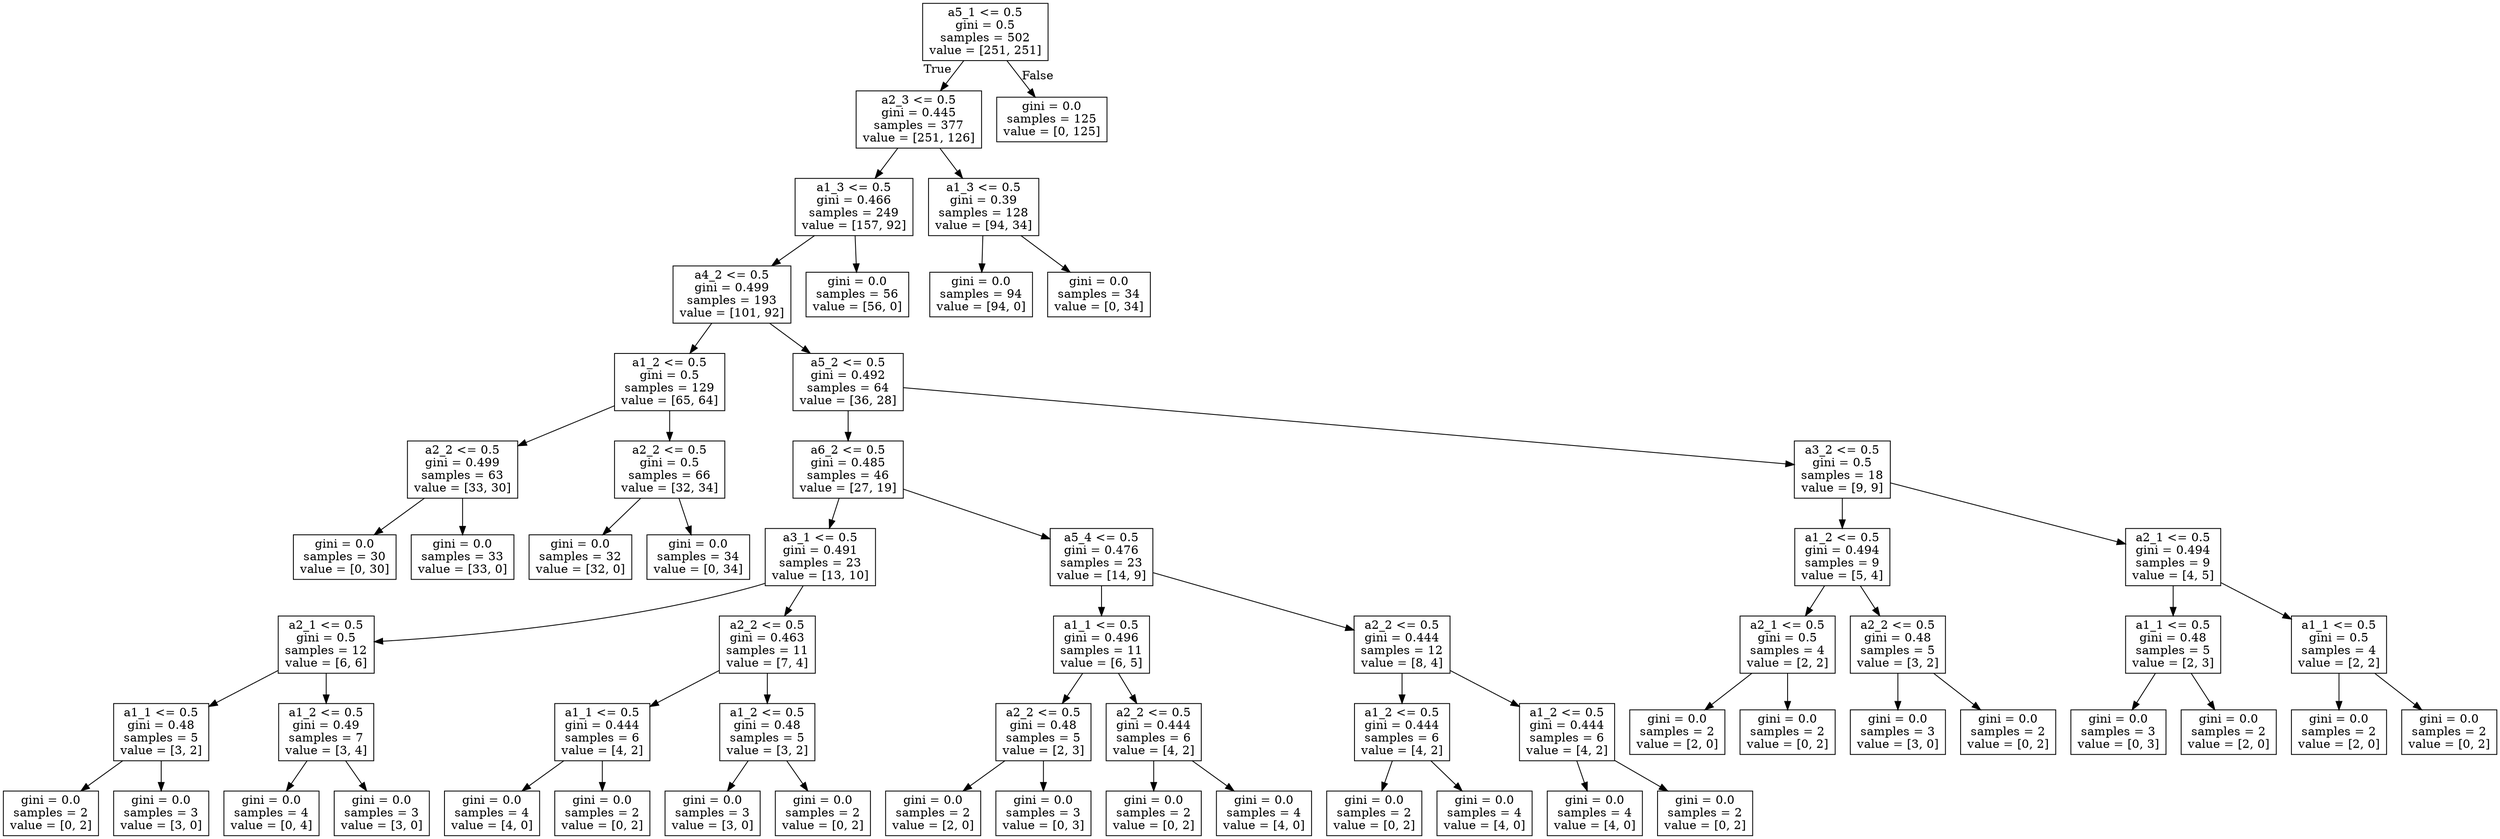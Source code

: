 digraph Tree {
node [shape=box] ;
0 [label="a5_1 <= 0.5\ngini = 0.5\nsamples = 502\nvalue = [251, 251]"] ;
1 [label="a2_3 <= 0.5\ngini = 0.445\nsamples = 377\nvalue = [251, 126]"] ;
0 -> 1 [labeldistance=2.5, labelangle=45, headlabel="True"] ;
2 [label="a1_3 <= 0.5\ngini = 0.466\nsamples = 249\nvalue = [157, 92]"] ;
1 -> 2 ;
3 [label="a4_2 <= 0.5\ngini = 0.499\nsamples = 193\nvalue = [101, 92]"] ;
2 -> 3 ;
4 [label="a1_2 <= 0.5\ngini = 0.5\nsamples = 129\nvalue = [65, 64]"] ;
3 -> 4 ;
5 [label="a2_2 <= 0.5\ngini = 0.499\nsamples = 63\nvalue = [33, 30]"] ;
4 -> 5 ;
6 [label="gini = 0.0\nsamples = 30\nvalue = [0, 30]"] ;
5 -> 6 ;
7 [label="gini = 0.0\nsamples = 33\nvalue = [33, 0]"] ;
5 -> 7 ;
8 [label="a2_2 <= 0.5\ngini = 0.5\nsamples = 66\nvalue = [32, 34]"] ;
4 -> 8 ;
9 [label="gini = 0.0\nsamples = 32\nvalue = [32, 0]"] ;
8 -> 9 ;
10 [label="gini = 0.0\nsamples = 34\nvalue = [0, 34]"] ;
8 -> 10 ;
11 [label="a5_2 <= 0.5\ngini = 0.492\nsamples = 64\nvalue = [36, 28]"] ;
3 -> 11 ;
12 [label="a6_2 <= 0.5\ngini = 0.485\nsamples = 46\nvalue = [27, 19]"] ;
11 -> 12 ;
13 [label="a3_1 <= 0.5\ngini = 0.491\nsamples = 23\nvalue = [13, 10]"] ;
12 -> 13 ;
14 [label="a2_1 <= 0.5\ngini = 0.5\nsamples = 12\nvalue = [6, 6]"] ;
13 -> 14 ;
15 [label="a1_1 <= 0.5\ngini = 0.48\nsamples = 5\nvalue = [3, 2]"] ;
14 -> 15 ;
16 [label="gini = 0.0\nsamples = 2\nvalue = [0, 2]"] ;
15 -> 16 ;
17 [label="gini = 0.0\nsamples = 3\nvalue = [3, 0]"] ;
15 -> 17 ;
18 [label="a1_2 <= 0.5\ngini = 0.49\nsamples = 7\nvalue = [3, 4]"] ;
14 -> 18 ;
19 [label="gini = 0.0\nsamples = 4\nvalue = [0, 4]"] ;
18 -> 19 ;
20 [label="gini = 0.0\nsamples = 3\nvalue = [3, 0]"] ;
18 -> 20 ;
21 [label="a2_2 <= 0.5\ngini = 0.463\nsamples = 11\nvalue = [7, 4]"] ;
13 -> 21 ;
22 [label="a1_1 <= 0.5\ngini = 0.444\nsamples = 6\nvalue = [4, 2]"] ;
21 -> 22 ;
23 [label="gini = 0.0\nsamples = 4\nvalue = [4, 0]"] ;
22 -> 23 ;
24 [label="gini = 0.0\nsamples = 2\nvalue = [0, 2]"] ;
22 -> 24 ;
25 [label="a1_2 <= 0.5\ngini = 0.48\nsamples = 5\nvalue = [3, 2]"] ;
21 -> 25 ;
26 [label="gini = 0.0\nsamples = 3\nvalue = [3, 0]"] ;
25 -> 26 ;
27 [label="gini = 0.0\nsamples = 2\nvalue = [0, 2]"] ;
25 -> 27 ;
28 [label="a5_4 <= 0.5\ngini = 0.476\nsamples = 23\nvalue = [14, 9]"] ;
12 -> 28 ;
29 [label="a1_1 <= 0.5\ngini = 0.496\nsamples = 11\nvalue = [6, 5]"] ;
28 -> 29 ;
30 [label="a2_2 <= 0.5\ngini = 0.48\nsamples = 5\nvalue = [2, 3]"] ;
29 -> 30 ;
31 [label="gini = 0.0\nsamples = 2\nvalue = [2, 0]"] ;
30 -> 31 ;
32 [label="gini = 0.0\nsamples = 3\nvalue = [0, 3]"] ;
30 -> 32 ;
33 [label="a2_2 <= 0.5\ngini = 0.444\nsamples = 6\nvalue = [4, 2]"] ;
29 -> 33 ;
34 [label="gini = 0.0\nsamples = 2\nvalue = [0, 2]"] ;
33 -> 34 ;
35 [label="gini = 0.0\nsamples = 4\nvalue = [4, 0]"] ;
33 -> 35 ;
36 [label="a2_2 <= 0.5\ngini = 0.444\nsamples = 12\nvalue = [8, 4]"] ;
28 -> 36 ;
37 [label="a1_2 <= 0.5\ngini = 0.444\nsamples = 6\nvalue = [4, 2]"] ;
36 -> 37 ;
38 [label="gini = 0.0\nsamples = 2\nvalue = [0, 2]"] ;
37 -> 38 ;
39 [label="gini = 0.0\nsamples = 4\nvalue = [4, 0]"] ;
37 -> 39 ;
40 [label="a1_2 <= 0.5\ngini = 0.444\nsamples = 6\nvalue = [4, 2]"] ;
36 -> 40 ;
41 [label="gini = 0.0\nsamples = 4\nvalue = [4, 0]"] ;
40 -> 41 ;
42 [label="gini = 0.0\nsamples = 2\nvalue = [0, 2]"] ;
40 -> 42 ;
43 [label="a3_2 <= 0.5\ngini = 0.5\nsamples = 18\nvalue = [9, 9]"] ;
11 -> 43 ;
44 [label="a1_2 <= 0.5\ngini = 0.494\nsamples = 9\nvalue = [5, 4]"] ;
43 -> 44 ;
45 [label="a2_1 <= 0.5\ngini = 0.5\nsamples = 4\nvalue = [2, 2]"] ;
44 -> 45 ;
46 [label="gini = 0.0\nsamples = 2\nvalue = [2, 0]"] ;
45 -> 46 ;
47 [label="gini = 0.0\nsamples = 2\nvalue = [0, 2]"] ;
45 -> 47 ;
48 [label="a2_2 <= 0.5\ngini = 0.48\nsamples = 5\nvalue = [3, 2]"] ;
44 -> 48 ;
49 [label="gini = 0.0\nsamples = 3\nvalue = [3, 0]"] ;
48 -> 49 ;
50 [label="gini = 0.0\nsamples = 2\nvalue = [0, 2]"] ;
48 -> 50 ;
51 [label="a2_1 <= 0.5\ngini = 0.494\nsamples = 9\nvalue = [4, 5]"] ;
43 -> 51 ;
52 [label="a1_1 <= 0.5\ngini = 0.48\nsamples = 5\nvalue = [2, 3]"] ;
51 -> 52 ;
53 [label="gini = 0.0\nsamples = 3\nvalue = [0, 3]"] ;
52 -> 53 ;
54 [label="gini = 0.0\nsamples = 2\nvalue = [2, 0]"] ;
52 -> 54 ;
55 [label="a1_1 <= 0.5\ngini = 0.5\nsamples = 4\nvalue = [2, 2]"] ;
51 -> 55 ;
56 [label="gini = 0.0\nsamples = 2\nvalue = [2, 0]"] ;
55 -> 56 ;
57 [label="gini = 0.0\nsamples = 2\nvalue = [0, 2]"] ;
55 -> 57 ;
58 [label="gini = 0.0\nsamples = 56\nvalue = [56, 0]"] ;
2 -> 58 ;
59 [label="a1_3 <= 0.5\ngini = 0.39\nsamples = 128\nvalue = [94, 34]"] ;
1 -> 59 ;
60 [label="gini = 0.0\nsamples = 94\nvalue = [94, 0]"] ;
59 -> 60 ;
61 [label="gini = 0.0\nsamples = 34\nvalue = [0, 34]"] ;
59 -> 61 ;
62 [label="gini = 0.0\nsamples = 125\nvalue = [0, 125]"] ;
0 -> 62 [labeldistance=2.5, labelangle=-45, headlabel="False"] ;
}